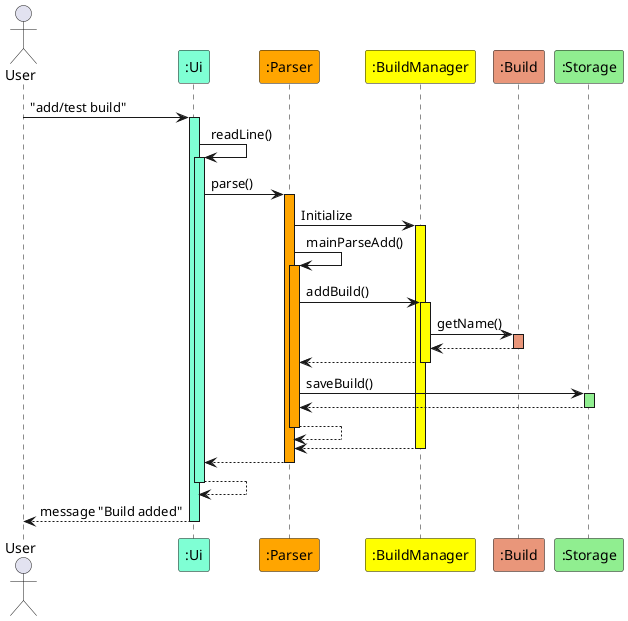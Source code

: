 @startuml

actor User
Participant ":Ui" as Ui #AquaMarine
Participant ":Parser" as Parser #Orange
Participant ":BuildManager" as BuildManager #Yellow
Participant ":Build" as Build #DarkSalmon
Participant ":Storage" as Storage #LightGreen

User -> Ui ++ #AquaMarine : "add/test build"

Ui -> Ui ++ #AquaMarine : readLine()

Ui -> Parser ++ #Orange : parse()

Parser -> BuildManager ++ #Yellow : Initialize

Parser -> Parser ++ #Orange : mainParseAdd()

Parser -> BuildManager ++ #Yellow : addBuild()

BuildManager -> Build ++ #DarkSalmon : getName()
return

return

Parser -> Storage ++ #LightGreen : saveBuild()
return

return

return

return

return

return message "Build added"
@enduml